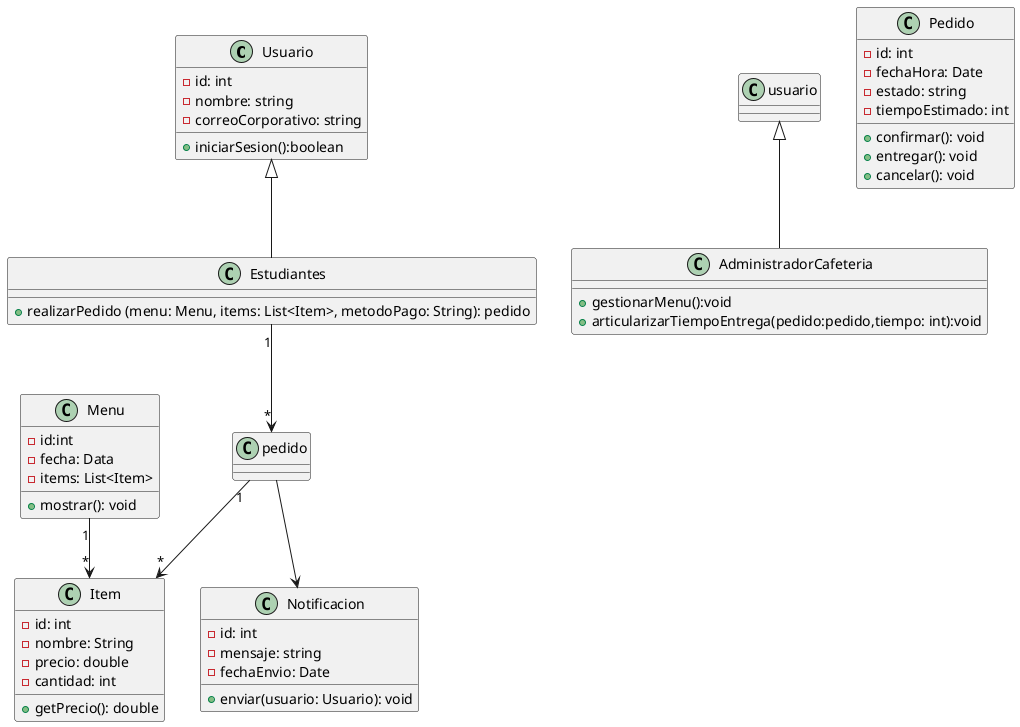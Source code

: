 @startuml clasescoffeshop

class Usuario {
    -id: int
    -nombre: string
    -correoCorporativo: string
    +iniciarSesion():boolean
}

class Estudiantes {
+ realizarPedido (menu: Menu, items: List<Item>, metodoPago: String): pedido
}

class AdministradorCafeteria{
    + gestionarMenu():void
    + articularizarTiempoEntrega(pedido:pedido,tiempo: int):void
}

class Menu{
    - id:int
    - fecha: Data
    - items: List<Item>
    + mostrar(): void
}

class Item {
    - id: int
    - nombre: String
    - precio: double
    - cantidad: int
    + getPrecio(): double
}

class Pedido {
    - id: int
    - fechaHora: Date
    - estado: string
    - tiempoEstimado: int
    + confirmar(): void
    + entregar(): void
    + cancelar(): void
}

class Notificacion {
    - id: int
    - mensaje: string
    - fechaEnvio: Date
    + enviar(usuario: Usuario): void
}

Usuario <|-- Estudiantes
usuario <|-- AdministradorCafeteria
Menu "1"--> "*" Item
Estudiantes "1" --> "*"pedido
pedido "1" --> "*"Item
pedido --> Notificacion



@enduml